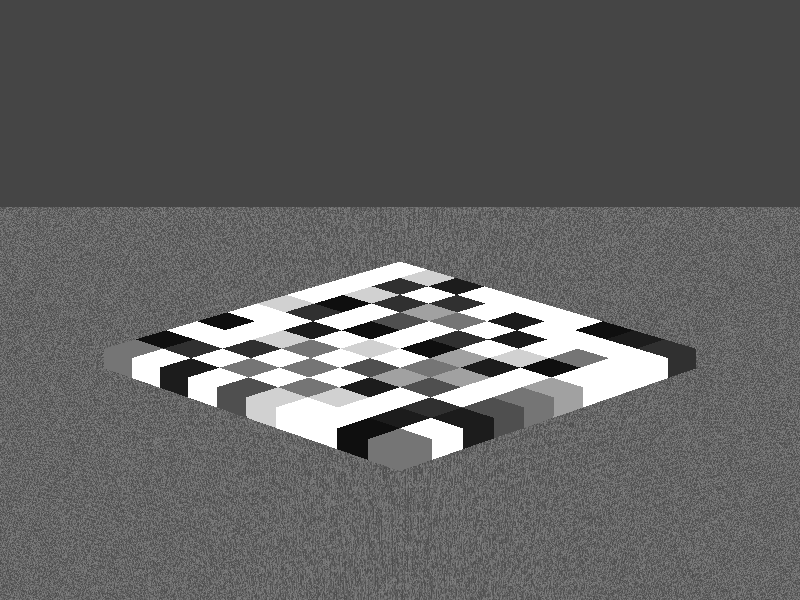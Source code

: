 background { color rgb <0.27, 0.27,0.27>}

#declare lens=camera{perspective location <0, 16,-50>  look_at <0,0,0>  angle 12};
camera{lens}

light_source{<20, 10, 7>  color rgb <1.00, 1.00, 1.00> area_light 6*x, 6*y, 12, 12}

union{
box{<-2.900000, -1.000000, 1.160000>, <-2.320000, -0.710000, 1.740000> pigment{ color rgb <1.670000, 1.670000, 1.670000> }}// a08 
box{<-2.900000, -1.000000, 1.740000>, <-2.320000, -0.710000, 2.320000> pigment{ color rgb <1.050000, 1.050000, 1.050000> }}// a09 
box{<-2.900000, -1.000000, -2.320000>, <-2.320000, -0.710000, -1.740000> pigment{ color rgb <0.060000, 0.060000, 0.060000> }}// a02 
box{<-2.900000, -1.000000, -1.740000>, <-2.320000, -0.710000, -1.160000> pigment{ color rgb <1.290000, 1.290000, 1.290000> }}// a03 
box{<-2.900000, -1.000000, -2.900000>, <-2.320000, -0.710000, -2.320000> pigment{ color rgb <0.460000, 0.460000, 0.460000> }}// a01 
box{<-2.900000, -1.000000, 0.000000>, <-2.320000, -0.710000, 0.580000> pigment{ color rgb <0.820000, 0.820000, 0.820000> }}// a06 
box{<-2.900000, -1.000000, 0.580000>, <-2.320000, -0.710000, 1.160000> pigment{ color rgb <2.220000, 2.220000, 2.220000> }}// a07 
box{<-2.900000, -1.000000, -1.160000>, <-2.320000, -0.710000, -0.580000> pigment{ color rgb <0.060000, 0.060000, 0.060000> }}// a04 
box{<-2.900000, -1.000000, -0.580000>, <-2.320000, -0.710000, 0.000000> pigment{ color rgb <1.500000, 1.500000, 1.500000> }}// a05 
box{<1.740000, -1.000000, -2.320000>, <2.320000, -0.710000, -1.740000> pigment{ color rgb <0.110000, 0.110000, 0.110000> }}// i02 
box{<1.740000, -1.000000, -1.740000>, <2.320000, -0.710000, -1.160000> pigment{ color rgb <0.190000, 0.190000, 0.190000> }}// i03 
box{<1.740000, -1.000000, -2.900000>, <2.320000, -0.710000, -2.320000> pigment{ color rgb <0.060000, 0.060000, 0.060000> }}// i01 
box{<1.740000, -1.000000, 0.000000>, <2.320000, -0.710000, 0.580000> pigment{ color rgb <2.220000, 2.220000, 2.220000> }}// i06 
box{<1.740000, -1.000000, 0.580000>, <2.320000, -0.710000, 1.160000> pigment{ color rgb <0.060000, 0.060000, 0.060000> }}// i07 
box{<1.740000, -1.000000, -1.160000>, <2.320000, -0.710000, -0.580000> pigment{ color rgb <1.670000, 1.670000, 1.670000> }}// i04 
box{<1.740000, -1.000000, -0.580000>, <2.320000, -0.710000, 0.000000> pigment{ color rgb <1.500000, 1.500000, 1.500000> }}// i05 
box{<1.740000, -1.000000, 1.160000>, <2.320000, -0.710000, 1.740000> pigment{ color rgb <0.460000, 0.460000, 0.460000> }}// i08 
box{<1.740000, -1.000000, 1.740000>, <2.320000, -0.710000, 2.320000> pigment{ color rgb <1.050000, 1.050000, 1.050000> }}// i09 
box{<-0.580000, -1.000000, 2.320000>, <0.000000, -0.710000, 2.900000> pigment{ color rgb <1.050000, 1.050000, 1.050000> }}// e10 
box{<0.580000, -1.000000, 1.160000>, <1.160000, -0.710000, 1.740000> pigment{ color rgb <0.110000, 0.110000, 0.110000> }}// g08 
box{<0.580000, -1.000000, 1.740000>, <1.160000, -0.710000, 2.320000> pigment{ color rgb <1.050000, 1.050000, 1.050000> }}// g09 
box{<0.580000, -1.000000, -1.160000>, <1.160000, -0.710000, -0.580000> pigment{ color rgb <0.630000, 0.630000, 0.630000> }}// g04 
box{<0.580000, -1.000000, -0.580000>, <1.160000, -0.710000, 0.000000> pigment{ color rgb <0.460000, 0.460000, 0.460000> }}// g05 
box{<0.580000, -1.000000, 0.000000>, <1.160000, -0.710000, 0.580000> pigment{ color rgb <0.630000, 0.630000, 0.630000> }}// g06 
box{<0.580000, -1.000000, 0.580000>, <1.160000, -0.710000, 1.160000> pigment{ color rgb <1.290000, 1.290000, 1.290000> }}// g07 
box{<0.580000, -1.000000, -2.900000>, <1.160000, -0.710000, -2.320000> pigment{ color rgb <1.050000, 1.050000, 1.050000> }}// g01 
box{<0.580000, -1.000000, -2.320000>, <1.160000, -0.710000, -1.740000> pigment{ color rgb <0.820000, 0.820000, 0.820000> }}// g02 
box{<0.580000, -1.000000, -1.740000>, <1.160000, -0.710000, -1.160000> pigment{ color rgb <0.110000, 0.110000, 0.110000> }}// g03 
box{<-1.160000, -1.000000, -1.160000>, <-0.580000, -0.710000, -0.580000> pigment{ color rgb <0.460000, 0.460000, 0.460000> }}// d04 
box{<-0.580000, -1.000000, 1.160000>, <0.000000, -0.710000, 1.740000> pigment{ color rgb <0.460000, 0.460000, 0.460000> }}// e08 
box{<-0.580000, -1.000000, 1.740000>, <0.000000, -0.710000, 2.320000> pigment{ color rgb <1.500000, 1.500000, 1.500000> }}// e09 
box{<-0.580000, -1.000000, 0.000000>, <0.000000, -0.710000, 0.580000> pigment{ color rgb <1.670000, 1.670000, 1.670000> }}// e06 
box{<-0.580000, -1.000000, 0.580000>, <0.000000, -0.710000, 1.160000> pigment{ color rgb <1.050000, 1.050000, 1.050000> }}// e07 
box{<-0.580000, -1.000000, -1.160000>, <0.000000, -0.710000, -0.580000> pigment{ color rgb <1.670000, 1.670000, 1.670000> }}// e04 
box{<-0.580000, -1.000000, -0.580000>, <0.000000, -0.710000, 0.000000> pigment{ color rgb <0.820000, 0.820000, 0.820000> }}// e05 
box{<-0.580000, -1.000000, -2.320000>, <0.000000, -0.710000, -1.740000> pigment{ color rgb <2.220000, 2.220000, 2.220000> }}// e02 
box{<-0.580000, -1.000000, -1.740000>, <0.000000, -0.710000, -1.160000> pigment{ color rgb <0.460000, 0.460000, 0.460000> }}// e03 
box{<-0.580000, -1.000000, -2.900000>, <0.000000, -0.710000, -2.320000> pigment{ color rgb <0.310000, 0.310000, 0.310000> }}// e01 
box{<-1.740000, -1.000000, 1.160000>, <-1.160000, -0.710000, 1.740000> pigment{ color rgb <0.190000, 0.190000, 0.190000> }}// c08 
box{<-1.740000, -1.000000, 1.740000>, <-1.160000, -0.710000, 2.320000> pigment{ color rgb <1.950000, 1.950000, 1.950000> }}// c09 
box{<-1.740000, -1.000000, -2.900000>, <-1.160000, -0.710000, -2.320000> pigment{ color rgb <0.110000, 0.110000, 0.110000> }}// c01 
box{<-1.740000, -1.000000, -2.320000>, <-1.160000, -0.710000, -1.740000> pigment{ color rgb <2.220000, 2.220000, 2.220000> }}// c02 
box{<-1.740000, -1.000000, -1.740000>, <-1.160000, -0.710000, -1.160000> pigment{ color rgb <0.190000, 0.190000, 0.190000> }}// c03 
box{<-1.740000, -1.000000, -1.160000>, <-1.160000, -0.710000, -0.580000> pigment{ color rgb <0.820000, 0.820000, 0.820000> }}// c04 
box{<-1.740000, -1.000000, -0.580000>, <-1.160000, -0.710000, 0.000000> pigment{ color rgb <0.110000, 0.110000, 0.110000> }}// c05 
box{<-1.740000, -1.000000, 0.000000>, <-1.160000, -0.710000, 0.580000> pigment{ color rgb <1.950000, 1.950000, 1.950000> }}// c06 
box{<-1.740000, -1.000000, 0.580000>, <-1.160000, -0.710000, 1.160000> pigment{ color rgb <1.290000, 1.290000, 1.290000> }}// c07 
box{<2.320000, -1.000000, 1.740000>, <2.900000, -0.710000, 2.320000> pigment{ color rgb <1.670000, 1.670000, 1.670000> }}// j09 
box{<2.320000, -1.000000, 1.160000>, <2.900000, -0.710000, 1.740000> pigment{ color rgb <1.290000, 1.290000, 1.290000> }}// j08 
box{<2.320000, -1.000000, -2.900000>, <2.900000, -0.710000, -2.320000> pigment{ color rgb <0.460000, 0.460000, 0.460000> }}// j01 
box{<2.320000, -1.000000, -1.740000>, <2.900000, -0.710000, -1.160000> pigment{ color rgb <0.110000, 0.110000, 0.110000> }}// j03 
box{<2.320000, -1.000000, -2.320000>, <2.900000, -0.710000, -1.740000> pigment{ color rgb <1.670000, 1.670000, 1.670000> }}// j02 
box{<2.320000, -1.000000, -0.580000>, <2.900000, -0.710000, 0.000000> pigment{ color rgb <0.460000, 0.460000, 0.460000> }}// j05 
box{<2.320000, -1.000000, -1.160000>, <2.900000, -0.710000, -0.580000> pigment{ color rgb <0.310000, 0.310000, 0.310000> }}// j04 
box{<2.320000, -1.000000, 0.580000>, <2.900000, -0.710000, 1.160000> pigment{ color rgb <1.500000, 1.500000, 1.500000> }}// j07 
box{<2.320000, -1.000000, 0.000000>, <2.900000, -0.710000, 0.580000> pigment{ color rgb <0.630000, 0.630000, 0.630000> }}// j06 
box{<1.160000, -1.000000, 1.740000>, <1.740000, -0.710000, 2.320000> pigment{ color rgb <2.220000, 2.220000, 2.220000> }}// h09 
box{<1.160000, -1.000000, 1.160000>, <1.740000, -0.710000, 1.740000> pigment{ color rgb <1.500000, 1.500000, 1.500000> }}// h08 
box{<1.160000, -1.000000, -1.740000>, <1.740000, -0.710000, -1.160000> pigment{ color rgb <1.500000, 1.500000, 1.500000> }}// h03 
box{<1.160000, -1.000000, -2.320000>, <1.740000, -0.710000, -1.740000> pigment{ color rgb <1.290000, 1.290000, 1.290000> }}// h02 
box{<1.160000, -1.000000, -2.900000>, <1.740000, -0.710000, -2.320000> pigment{ color rgb <2.220000, 2.220000, 2.220000> }}// h01 
box{<1.160000, -1.000000, 0.580000>, <1.740000, -0.710000, 1.160000> pigment{ color rgb <0.820000, 0.820000, 0.820000> }}// h07 
box{<1.160000, -1.000000, 0.000000>, <1.740000, -0.710000, 0.580000> pigment{ color rgb <0.110000, 0.110000, 0.110000> }}// h06 
box{<1.160000, -1.000000, -0.580000>, <1.740000, -0.710000, 0.000000> pigment{ color rgb <0.630000, 0.630000, 0.630000> }}// h05 
box{<1.160000, -1.000000, -1.160000>, <1.740000, -0.710000, -0.580000> pigment{ color rgb <0.310000, 0.310000, 0.310000> }}// h04 
box{<0.000000, -1.000000, -0.580000>, <0.580000, -0.710000, 0.000000> pigment{ color rgb <1.050000, 1.050000, 1.050000> }}// f05 
box{<0.000000, -1.000000, -1.160000>, <0.580000, -0.710000, -0.580000> pigment{ color rgb <0.310000, 0.310000, 0.310000> }}// f04 
box{<0.000000, -1.000000, 0.580000>, <0.580000, -0.710000, 1.160000> pigment{ color rgb <0.190000, 0.190000, 0.190000> }}// f07 
box{<0.000000, -1.000000, 0.000000>, <0.580000, -0.710000, 0.580000> pigment{ color rgb <0.060000, 0.060000, 0.060000> }}// f06 
box{<0.000000, -1.000000, -2.900000>, <0.580000, -0.710000, -2.320000> pigment{ color rgb <0.820000, 0.820000, 0.820000> }}// f01 
box{<0.000000, -1.000000, -1.740000>, <0.580000, -0.710000, -1.160000> pigment{ color rgb <1.670000, 1.670000, 1.670000> }}// f03 
box{<0.000000, -1.000000, -2.320000>, <0.580000, -0.710000, -1.740000> pigment{ color rgb <0.460000, 0.460000, 0.460000> }}// f02 
box{<0.000000, -1.000000, 1.740000>, <0.580000, -0.710000, 2.320000> pigment{ color rgb <0.110000, 0.110000, 0.110000> }}// f09 
box{<0.000000, -1.000000, 1.160000>, <0.580000, -0.710000, 1.740000> pigment{ color rgb <1.950000, 1.950000, 1.950000> }}// f08 
box{<2.320000, -1.000000, 2.320000>, <2.900000, -0.710000, 2.900000> pigment{ color rgb <0.190000, 0.190000, 0.190000> }}// j10 
box{<-1.160000, -1.000000, 0.580000>, <-0.580000, -0.710000, 1.160000> pigment{ color rgb <0.310000, 0.310000, 0.310000> }}// d07 
box{<-1.160000, -1.000000, 0.000000>, <-0.580000, -0.710000, 0.580000> pigment{ color rgb <0.060000, 0.060000, 0.060000> }}// d06 
box{<-1.160000, -1.000000, -0.580000>, <-0.580000, -0.710000, 0.000000> pigment{ color rgb <1.950000, 1.950000, 1.950000> }}// d05 
box{<-1.740000, -1.000000, 2.320000>, <-1.160000, -0.710000, 2.900000> pigment{ color rgb <0.110000, 0.110000, 0.110000> }}// c10 
box{<-1.160000, -1.000000, -1.740000>, <-0.580000, -0.710000, -1.160000> pigment{ color rgb <1.500000, 1.500000, 1.500000> }}// d03 
box{<-1.160000, -1.000000, -2.320000>, <-0.580000, -0.710000, -1.740000> pigment{ color rgb <0.460000, 0.460000, 0.460000> }}// d02 
box{<-1.160000, -1.000000, -2.900000>, <-0.580000, -0.710000, -2.320000> pigment{ color rgb <1.290000, 1.290000, 1.290000> }}// d01 
box{<1.160000, -1.000000, 2.320000>, <1.740000, -0.710000, 2.900000> pigment{ color rgb <0.060000, 0.060000, 0.060000> }}// h10 
box{<-1.160000, -1.000000, 1.740000>, <-0.580000, -0.710000, 2.320000> pigment{ color rgb <0.190000, 0.190000, 0.190000> }}// d09 
box{<-1.160000, -1.000000, 1.160000>, <-0.580000, -0.710000, 1.740000> pigment{ color rgb <0.630000, 0.630000, 0.630000> }}// d08 
box{<-2.320000, -1.000000, -2.900000>, <-1.740000, -0.710000, -2.320000> pigment{ color rgb <1.500000, 1.500000, 1.500000> }}// b01 
box{<-2.320000, -1.000000, -1.740000>, <-1.740000, -0.710000, -1.160000> pigment{ color rgb <1.670000, 1.670000, 1.670000> }}// b03 
box{<-2.320000, -1.000000, -2.320000>, <-1.740000, -0.710000, -1.740000> pigment{ color rgb <0.190000, 0.190000, 0.190000> }}// b02 
box{<-2.320000, -1.000000, -0.580000>, <-1.740000, -0.710000, 0.000000> pigment{ color rgb <2.220000, 2.220000, 2.220000> }}// b05 
box{<-2.320000, -1.000000, -1.160000>, <-1.740000, -0.710000, -0.580000> pigment{ color rgb <1.290000, 1.290000, 1.290000> }}// b04 
box{<-2.320000, -1.000000, 0.580000>, <-1.740000, -0.710000, 1.160000> pigment{ color rgb <0.060000, 0.060000, 0.060000> }}// b07 
box{<-2.320000, -1.000000, 0.000000>, <-1.740000, -0.710000, 0.580000> pigment{ color rgb <0.190000, 0.190000, 0.190000> }}// b06 
box{<-2.320000, -1.000000, 1.740000>, <-1.740000, -0.710000, 2.320000> pigment{ color rgb <0.190000, 0.190000, 0.190000> }}// b09 
box{<-2.320000, -1.000000, 1.160000>, <-1.740000, -0.710000, 1.740000> pigment{ color rgb <0.820000, 0.820000, 0.820000> }}// b08 
box{<0.000000, -1.000000, 2.320000>, <0.580000, -0.710000, 2.900000> pigment{ color rgb <1.500000, 1.500000, 1.500000> }}// f10 
box{<-1.160000, -1.000000, 2.320000>, <-0.580000, -0.710000, 2.900000> pigment{ color rgb <1.290000, 1.290000, 1.290000> }}// d10 
box{<-2.320000, -1.000000, 2.320000>, <-1.740000, -0.710000, 2.900000> pigment{ color rgb <0.820000, 0.820000, 0.820000> }}// b10 
box{<-2.900000, -1.000000, 2.320000>, <-2.320000, -0.710000, 2.900000> pigment{ color rgb <2.220000, 2.220000, 2.220000> }}// a10 
box{<1.740000, -1.000000, 2.320000>, <2.320000, -0.710000, 2.900000> pigment{ color rgb <0.110000, 0.110000, 0.110000> }}// i10 
box{<0.580000, -1.000000, 2.320000>, <1.160000, -0.710000, 2.900000> pigment{ color rgb <1.950000, 1.950000, 1.950000> }}// g10 
rotate y * 45}

#declare tex =  pigment{ wood color_map { [0 rgb <.5,.5,.5>][1 rgb <.3,.3,.3>] } turbulence .5  scale <1, 1, 20>*.01 }
polygon{4, <-5, 0, 4> <5, 0, 4> <5, 0, -7.5> <-5, 0, -7.5>
pigment{tex} scale <2, 2, 2> translate<1, -1, 0>}

